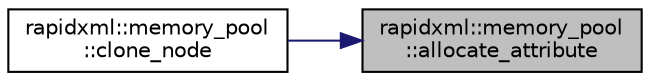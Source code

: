 digraph "rapidxml::memory_pool::allocate_attribute"
{
 // LATEX_PDF_SIZE
  edge [fontname="Helvetica",fontsize="10",labelfontname="Helvetica",labelfontsize="10"];
  node [fontname="Helvetica",fontsize="10",shape=record];
  rankdir="RL";
  Node1 [label="rapidxml::memory_pool\l::allocate_attribute",height=0.2,width=0.4,color="black", fillcolor="grey75", style="filled", fontcolor="black",tooltip=" "];
  Node1 -> Node2 [dir="back",color="midnightblue",fontsize="10",style="solid",fontname="Helvetica"];
  Node2 [label="rapidxml::memory_pool\l::clone_node",height=0.2,width=0.4,color="black", fillcolor="white", style="filled",URL="$classrapidxml_1_1memory__pool.html#a0a10679fc17597d339a0dc107f8a94ac",tooltip=" "];
}
